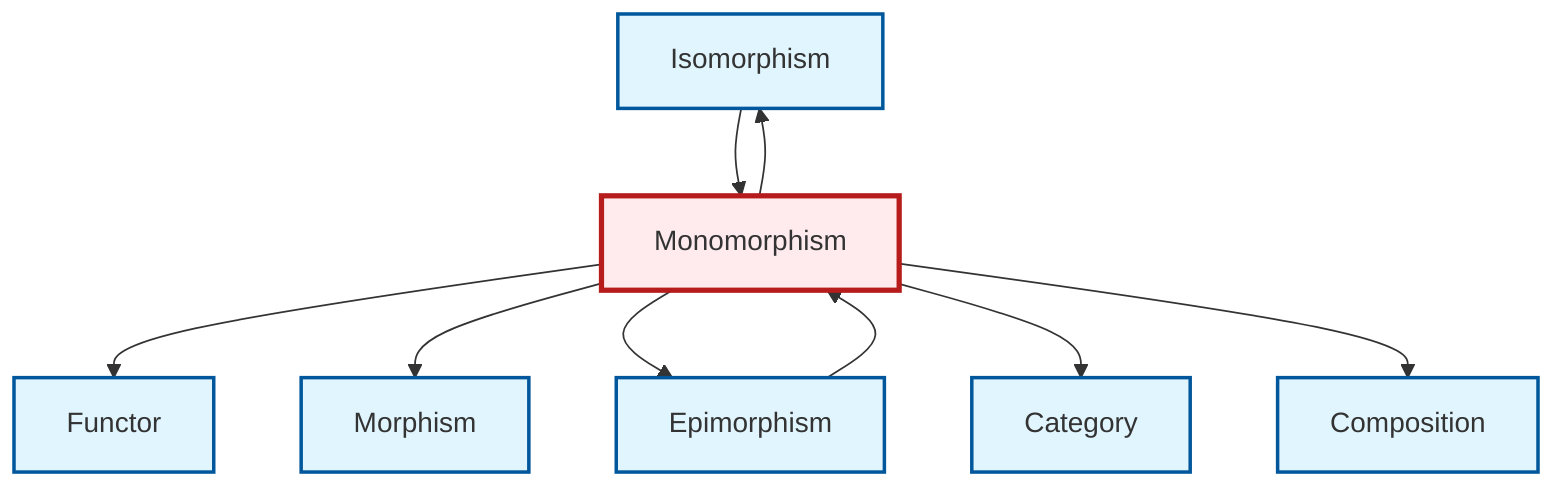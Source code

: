 graph TD
    classDef definition fill:#e1f5fe,stroke:#01579b,stroke-width:2px
    classDef theorem fill:#f3e5f5,stroke:#4a148c,stroke-width:2px
    classDef axiom fill:#fff3e0,stroke:#e65100,stroke-width:2px
    classDef example fill:#e8f5e9,stroke:#1b5e20,stroke-width:2px
    classDef current fill:#ffebee,stroke:#b71c1c,stroke-width:3px
    def-composition["Composition"]:::definition
    def-isomorphism["Isomorphism"]:::definition
    def-epimorphism["Epimorphism"]:::definition
    def-functor["Functor"]:::definition
    def-category["Category"]:::definition
    def-monomorphism["Monomorphism"]:::definition
    def-morphism["Morphism"]:::definition
    def-monomorphism --> def-functor
    def-epimorphism --> def-monomorphism
    def-isomorphism --> def-monomorphism
    def-monomorphism --> def-morphism
    def-monomorphism --> def-epimorphism
    def-monomorphism --> def-category
    def-monomorphism --> def-composition
    def-monomorphism --> def-isomorphism
    class def-monomorphism current
